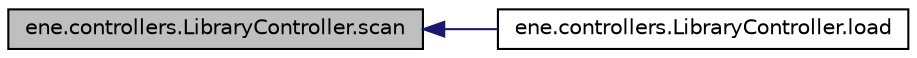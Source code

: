 digraph "ene.controllers.LibraryController.scan"
{
  bgcolor="transparent";
  edge [fontname="Helvetica",fontsize="10",labelfontname="Helvetica",labelfontsize="10"];
  node [fontname="Helvetica",fontsize="10",shape=record];
  rankdir="LR";
  Node9 [label="ene.controllers.LibraryController.scan",height=0.2,width=0.4,color="black", fillcolor="grey75", style="filled", fontcolor="black"];
  Node9 -> Node10 [dir="back",color="midnightblue",fontsize="10",style="solid",fontname="Helvetica"];
  Node10 [label="ene.controllers.LibraryController.load",height=0.2,width=0.4,color="black",URL="$classene_1_1controllers_1_1LibraryController.html#ab7225b093aff739e21f5e08d7a4e17bc"];
}
